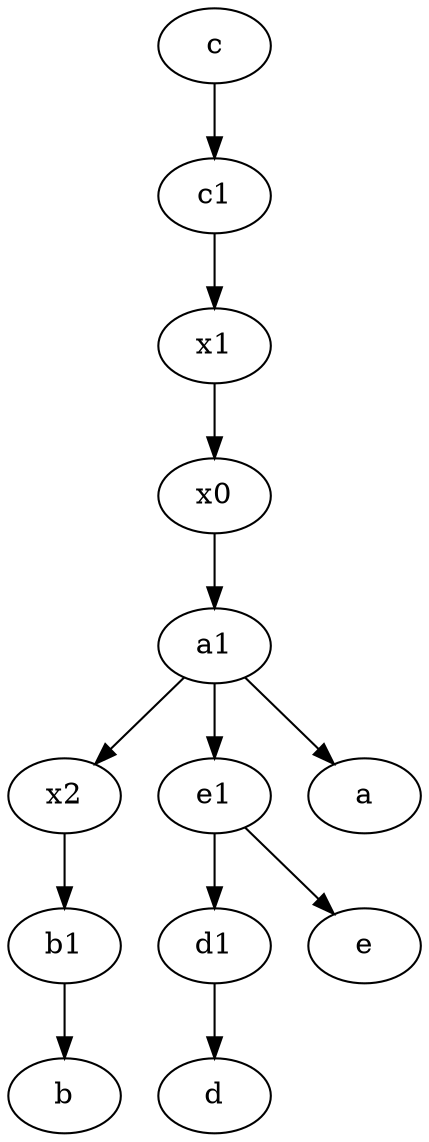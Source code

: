 digraph  {
	b1 [pos="45,20!"];
	x1;
	x2;
	c [pos="20,10!"];
	e1 [pos="25,45!"];
	c1 [pos="30,15!"];
	d1 [pos="25,30!"];
	a1 [pos="40,15!"];
	x0;
	a1 -> x2;
	e1 -> d1;
	d1 -> d;
	b1 -> b;
	a1 -> a;
	e1 -> e;
	x0 -> a1;
	a1 -> e1;
	c -> c1;
	c1 -> x1;
	x2 -> b1;
	x1 -> x0;

	}